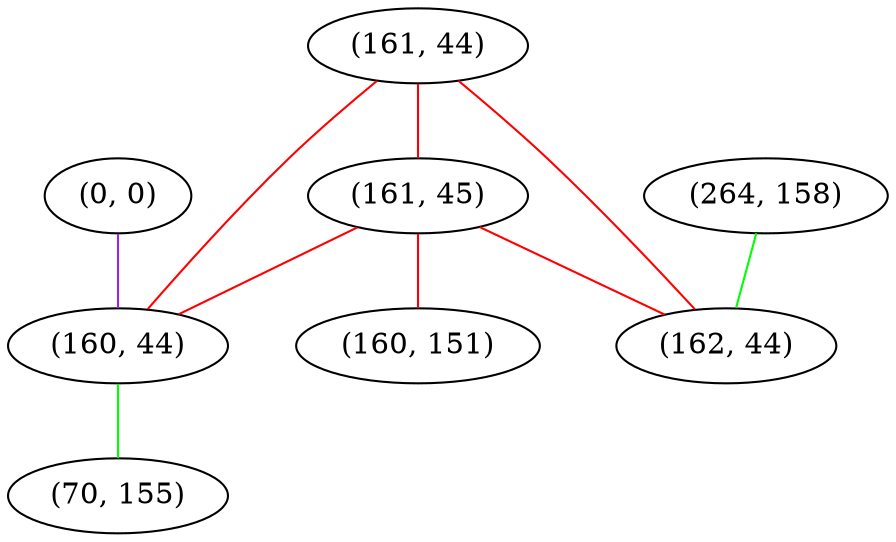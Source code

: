 graph "" {
"(0, 0)";
"(161, 44)";
"(161, 45)";
"(160, 44)";
"(264, 158)";
"(162, 44)";
"(70, 155)";
"(160, 151)";
"(0, 0)" -- "(160, 44)"  [color=purple, key=0, weight=4];
"(161, 44)" -- "(161, 45)"  [color=red, key=0, weight=1];
"(161, 44)" -- "(162, 44)"  [color=red, key=0, weight=1];
"(161, 44)" -- "(160, 44)"  [color=red, key=0, weight=1];
"(161, 45)" -- "(162, 44)"  [color=red, key=0, weight=1];
"(161, 45)" -- "(160, 151)"  [color=red, key=0, weight=1];
"(161, 45)" -- "(160, 44)"  [color=red, key=0, weight=1];
"(160, 44)" -- "(70, 155)"  [color=green, key=0, weight=2];
"(264, 158)" -- "(162, 44)"  [color=green, key=0, weight=2];
}
